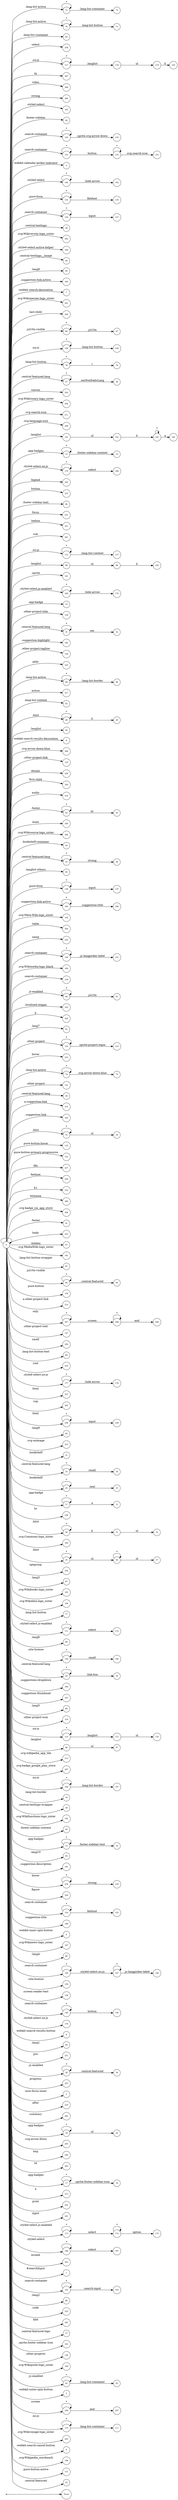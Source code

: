 digraph NFA {
  rankdir=LR;
  node [shape=circle, fontsize=10];
  __start [shape=point, label=""];
  __start -> None;
  72 [label="72"];
  70 [label="70"];
  82 [label="82"];
  258 [label="258"];
  117 [label="117"];
  267 [label="267"];
  268 [label="268"];
  97 [label="97"];
  260 [label="260"];
  32 [label="32"];
  163 [label="163"];
  44 [label="44"];
  144 [label="144"];
  151 [label="151"];
  3 [label="3"];
  164 [label="164"];
  134 [label="134"];
  54 [label="54"];
  148 [label="148"];
  172 [label="172"];
  150 [label="150"];
  156 [label="156"];
  38 [label="38"];
  202 [label="202"];
  257 [label="257"];
  168 [label="168"];
  40 [label="40"];
  92 [label="92"];
  111 [label="111"];
  184 [label="184"];
  7 [label="7"];
  201 [label="201"];
  244 [label="244"];
  66 [label="66"];
  108 [label="108"];
  78 [label="78"];
  28 [label="28"];
  104 [label="104"];
  27 [label="27"];
  224 [label="224"];
  204 [label="204"];
  211 [label="211"];
  209 [label="209"];
  101 [label="101"];
  63 [label="63"];
  13 [label="13"];
  179 [label="179"];
  57 [label="57"];
  245 [label="245"];
  223 [label="223"];
  145 [label="145"];
  46 [label="46"];
  231 [label="231"];
  221 [label="221"];
  261 [label="261"];
  34 [label="34"];
  112 [label="112"];
  98 [label="98"];
  161 [label="161"];
  169 [label="169"];
  10 [label="10"];
  128 [label="128"];
  31 [label="31"];
  65 [label="65"];
  75 [label="75"];
  182 [label="182"];
  126 [label="126"];
  216 [label="216"];
  14 [label="14"];
  68 [label="68"];
  52 [label="52"];
  217 [label="217"];
  83 [label="83"];
  48 [label="48"];
  94 [label="94"];
  9 [label="9"];
  206 [label="206"];
  115 [label="115"];
  71 [label="71"];
  125 [label="125"];
  226 [label="226"];
  230 [label="230"];
  219 [label="219"];
  42 [label="42"];
  246 [label="246"];
  235 [label="235"];
  200 [label="200"];
  23 [label="23"];
  24 [label="24"];
  35 [label="35"];
  95 [label="95"];
  136 [label="136"];
  185 [label="185"];
  192 [label="192"];
  264 [label="264"];
  255 [label="255"];
  174 [label="174"];
  140 [label="140"];
  196 [label="196"];
  139 [label="139"];
  60 [label="60"];
  12 [label="12"];
  43 [label="43"];
  120 [label="120"];
  105 [label="105"];
  220 [label="220"];
  91 [label="91"];
  122 [label="122"];
  233 [label="233"];
  74 [label="74"];
  121 [label="121"];
  153 [label="153"];
  26 [label="26"];
  155 [label="155"];
  215 [label="215"];
  152 [label="152"];
  183 [label="183"];
  53 [label="53"];
  59 [label="59"];
  132 [label="132"];
  133 [label="133"];
  227 [label="227"];
  228 [label="228"];
  232 [label="232"];
  137 [label="137"];
  266 [label="266"];
  208 [label="208"];
  41 [label="41"];
  222 [label="222"];
  47 [label="47"];
  118 [label="118"];
  191 [label="191"];
  81 [label="81"];
  100 [label="100"];
  64 [label="64"];
  130 [label="130"];
  214 [label="214"];
  175 [label="175"];
  67 [label="67"];
  103 [label="103"];
  20 [label="20"];
  247 [label="247"];
  73 [label="73"];
  127 [label="127"];
  135 [label="135"];
  259 [label="259"];
  80 [label="80"];
  254 [label="254"];
  177 [label="177"];
  237 [label="237"];
  263 [label="263"];
  238 [label="238"];
  93 [label="93"];
  210 [label="210"];
  36 [label="36"];
  21 [label="21"];
  178 [label="178"];
  33 [label="33"];
  22 [label="22"];
  123 [label="123"];
  11 [label="11"];
  236 [label="236"];
  50 [label="50"];
  190 [label="190"];
  55 [label="55"];
  113 [label="113"];
  250 [label="250"];
  87 [label="87"];
  143 [label="143"];
  193 [label="193"];
  194 [label="194"];
  77 [label="77"];
  171 [label="171"];
  248 [label="248"];
  90 [label="90"];
  159 [label="159"];
  29 [label="29"];
  189 [label="189"];
  187 [label="187"];
  89 [label="89"];
  124 [label="124"];
  114 [label="114"];
  96 [label="96"];
  165 [label="165"];
  186 [label="186"];
  212 [label="212"];
  207 [label="207"];
  106 [label="106"];
  76 [label="76"];
  167 [label="167"];
  39 [label="39"];
  195 [label="195"];
  45 [label="45"];
  15 [label="15"];
  239 [label="239"];
  16 [label="16"];
  85 [label="85"];
  181 [label="181"];
  234 [label="234"];
  56 [label="56"];
  229 [label="229"];
  154 [label="154"];
  188 [label="188"];
  4 [label="4"];
  197 [label="197"];
  61 [label="61"];
  88 [label="88"];
  146 [label="146"];
  158 [label="158"];
  138 [label="138"];
  149 [label="149"];
  160 [label="160"];
  69 [label="69"];
  99 [label="99"];
  176 [label="176"];
  8 [label="8"];
  84 [label="84"];
  0 [label="0"];
  79 [label="79"];
  251 [label="251"];
  58 [label="58"];
  253 [label="253"];
  2 [label="2"];
  218 [label="218"];
  262 [label="262"];
  19 [label="19"];
  147 [label="147"];
  205 [label="205"];
  240 [label="240"];
  265 [label="265"];
  17 [label="17"];
  51 [label="51"];
  213 [label="213"];
  252 [label="252"];
  241 [label="241"];
  173 [label="173"];
  102 [label="102"];
  166 [label="166"];
  170 [label="170"];
  242 [label="242"];
  1 [label="1"];
  142 [label="142"];
  86 [label="86"];
  180 [label="180"];
  225 [label="225"];
  249 [label="249"];
  243 [label="243"];
  107 [label="107"];
  37 [label="37"];
  162 [label="162"];
  129 [label="129"];
  199 [label="199"];
  157 [label="157"];
  62 [label="62"];
  5 [label="5"];
  30 [label="30"];
  141 [label="141"];
  116 [label="116"];
  49 [label="49"];
  256 [label="256"];
  18 [label="18"];
  110 [label="110"];
  119 [label="119"];
  203 [label="203"];
  6 [label="6"];
  198 [label="198"];
  131 [label="131"];
  25 [label="25"];
  109 [label="109"];
  { node [shape=doublecircle]; 1 2 3 4 5 6 7 8 9 10 12 14 16 18 20 21 23 24 25 26 28 30 32 34 36 37 38 39 40 41 43 44 45 46 47 49 52 54 57 59 61 63 65 67 69 71 73 75 76 77 79 80 81 82 83 84 85 86 87 88 89 90 91 92 93 94 95 97 100 104 105 107 109 111 113 116 120 121 123 124 125 126 127 128 129 130 131 132 133 135 137 138 139 141 143 145 148 150 153 155 157 158 160 161 162 163 165 167 168 170 172 175 176 178 180 181 182 183 184 186 187 188 189 190 191 192 193 194 195 196 197 198 199 200 201 202 203 204 205 206 207 208 209 210 211 212 213 214 215 216 217 218 219 220 221 222 223 224 225 226 227 228 229 230 231 232 233 235 236 237 239 240 241 242 243 244 245 246 249 250 251 252 253 254 255 257 258 259 260 261 262 263 264 265 266 267 268 }
  0 -> 0 [label="*"];
  0 -> 1 [label="#searchInput"];
  0 -> 2 [label="-moz-focus-inner"];
  0 -> 3 [label="-webkit-calendar-picker-indicator"];
  0 -> 4 [label="-webkit-inner-spin-button"];
  0 -> 5 [label="-webkit-outer-spin-button"];
  0 -> 6 [label="-webkit-search-cancel-button"];
  0 -> 7 [label="-webkit-search-decoration"];
  0 -> 8 [label="-webkit-search-results-button"];
  0 -> 9 [label="-webkit-search-results-decoration"];
  0 -> 10 [label=".app-badge"];
  0 -> 11 [label=".app-badge"];
  11 -> 11 [label="*"];
  11 -> 12 [label="a"];
  0 -> 13 [label=".app-badges"];
  13 -> 13 [label="*"];
  13 -> 14 [label=".footer-sidebar-content"];
  0 -> 15 [label=".app-badges"];
  15 -> 15 [label="*"];
  15 -> 16 [label=".footer-sidebar-text"];
  0 -> 17 [label=".app-badges"];
  17 -> 17 [label="*"];
  17 -> 18 [label=".sprite.footer-sidebar-icon"];
  0 -> 19 [label=".app-badges"];
  19 -> 19 [label="*"];
  19 -> 20 [label="ul"];
  0 -> 21 [label=".bookshelf"];
  0 -> 22 [label=".bookshelf"];
  22 -> 22 [label="*"];
  22 -> 23 [label=".text"];
  0 -> 24 [label=".bookshelf-container"];
  0 -> 25 [label=".central-featured"];
  0 -> 26 [label=".central-featured-lang"];
  0 -> 27 [label=".central-featured-lang"];
  27 -> 27 [label="*"];
  27 -> 28 [label=".emNonItalicLang"];
  0 -> 29 [label=".central-featured-lang"];
  29 -> 29 [label="*"];
  29 -> 30 [label=".link-box"];
  0 -> 31 [label=".central-featured-lang"];
  31 -> 31 [label="*"];
  31 -> 32 [label="em"];
  0 -> 33 [label=".central-featured-lang"];
  33 -> 33 [label="*"];
  33 -> 34 [label="small"];
  0 -> 35 [label=".central-featured-lang"];
  35 -> 35 [label="*"];
  35 -> 36 [label="strong"];
  0 -> 37 [label=".central-featured-logo"];
  0 -> 38 [label=".central-textlogo"];
  0 -> 39 [label=".central-textlogo-wrapper"];
  0 -> 40 [label=".central-textlogo__image"];
  0 -> 41 [label=".footer"];
  0 -> 42 [label=".footer"];
  42 -> 42 [label="*"];
  42 -> 43 [label="hr"];
  0 -> 44 [label=".footer-sidebar"];
  0 -> 45 [label=".footer-sidebar-content"];
  0 -> 46 [label=".footer-sidebar-text"];
  0 -> 47 [label=".hidden"];
  0 -> 48 [label=".hlist"];
  48 -> 48 [label="*"];
  48 -> 49 [label="li"];
  0 -> 50 [label=".hlist"];
  50 -> 50 [label="*"];
  50 -> 51 [label="li"];
  51 -> 52 [label="ul"];
  0 -> 53 [label=".hlist"];
  53 -> 53 [label="*"];
  53 -> 54 [label="ul"];
  0 -> 55 [label=".hlist"];
  55 -> 55 [label="*"];
  55 -> 56 [label="ul"];
  56 -> 56 [label="*"];
  56 -> 57 [label="ul"];
  0 -> 58 [label=".js-enabled"];
  58 -> 58 [label="*"];
  58 -> 59 [label=".central-featured"];
  0 -> 60 [label=".js-enabled"];
  60 -> 60 [label="*"];
  60 -> 61 [label=".jsl10n"];
  0 -> 62 [label=".js-enabled"];
  62 -> 62 [label="*"];
  62 -> 63 [label=".lang-list-container"];
  0 -> 64 [label=".jsl10n-visible"];
  64 -> 64 [label="*"];
  64 -> 65 [label=".central-featured"];
  0 -> 66 [label=".jsl10n-visible"];
  66 -> 66 [label="*"];
  66 -> 67 [label=".jsl10n"];
  0 -> 68 [label=".lang-list-active"];
  68 -> 68 [label="*"];
  68 -> 69 [label=".lang-list-border"];
  0 -> 70 [label=".lang-list-active"];
  70 -> 70 [label="*"];
  70 -> 71 [label=".lang-list-button"];
  0 -> 72 [label=".lang-list-active"];
  72 -> 72 [label="*"];
  72 -> 73 [label=".lang-list-container"];
  0 -> 74 [label=".lang-list-active"];
  74 -> 74 [label="*"];
  74 -> 75 [label=".svg-arrow-down-blue"];
  0 -> 76 [label=".lang-list-border"];
  0 -> 77 [label=".lang-list-button"];
  0 -> 78 [label=".lang-list-button"];
  78 -> 78 [label="*"];
  78 -> 79 [label="i"];
  0 -> 80 [label=".lang-list-button-text"];
  0 -> 81 [label=".lang-list-button-wrapper"];
  0 -> 82 [label=".lang-list-container"];
  0 -> 83 [label=".lang-list-content"];
  0 -> 84 [label=".lang1"];
  0 -> 85 [label=".lang10"];
  0 -> 86 [label=".lang2"];
  0 -> 87 [label=".lang3"];
  0 -> 88 [label=".lang4"];
  0 -> 89 [label=".lang5"];
  0 -> 90 [label=".lang6"];
  0 -> 91 [label=".lang7"];
  0 -> 92 [label=".lang8"];
  0 -> 93 [label=".lang9"];
  0 -> 94 [label=".langlist"];
  0 -> 95 [label=".langlist-others"];
  0 -> 96 [label=".langlist"];
  96 -> 97 [label="ul"];
  0 -> 98 [label=".langlist"];
  98 -> 99 [label="ul"];
  99 -> 100 [label="li"];
  0 -> 101 [label=".langlist"];
  101 -> 102 [label="ul"];
  102 -> 103 [label="li"];
  103 -> 103 [label="*"];
  103 -> 104 [label="a"];
  0 -> 105 [label=".localized-slogan"];
  0 -> 106 [label=".no-js"];
  106 -> 106 [label="*"];
  106 -> 107 [label=".lang-list-border"];
  0 -> 108 [label=".no-js"];
  108 -> 108 [label="*"];
  108 -> 109 [label=".lang-list-button"];
  0 -> 110 [label=".no-js"];
  110 -> 110 [label="*"];
  110 -> 111 [label=".lang-list-container"];
  0 -> 112 [label=".no-js"];
  112 -> 112 [label="*"];
  112 -> 113 [label=".lang-list-content"];
  0 -> 114 [label=".no-js"];
  114 -> 114 [label="*"];
  114 -> 115 [label=".langlist"];
  115 -> 116 [label="ul"];
  0 -> 117 [label=".no-js"];
  117 -> 117 [label="*"];
  117 -> 118 [label=".langlist"];
  118 -> 119 [label="ul"];
  119 -> 120 [label="li"];
  0 -> 121 [label=".other-project"];
  0 -> 122 [label=".other-project"];
  122 -> 122 [label="*"];
  122 -> 123 [label=".sprite-project-logos"];
  0 -> 124 [label=".other-project-icon"];
  0 -> 125 [label=".other-project-link"];
  0 -> 126 [label=".other-project-tagline"];
  0 -> 127 [label=".other-project-text"];
  0 -> 128 [label=".other-project-title"];
  0 -> 129 [label=".other-projects"];
  0 -> 130 [label=".pure-button"];
  0 -> 131 [label=".pure-button-active"];
  0 -> 132 [label=".pure-button-hover"];
  0 -> 133 [label=".pure-button-primary-progressive"];
  0 -> 134 [label=".pure-form"];
  134 -> 134 [label="*"];
  134 -> 135 [label="fieldset"];
  0 -> 136 [label=".pure-form"];
  136 -> 136 [label="*"];
  136 -> 137 [label="input"];
  0 -> 138 [label=".screen-reader-text"];
  0 -> 139 [label=".search-container"];
  0 -> 140 [label=".search-container"];
  140 -> 140 [label="*"];
  140 -> 141 [label=".js-langpicker-label"];
  0 -> 142 [label=".search-container"];
  142 -> 142 [label="*"];
  142 -> 143 [label=".search-input"];
  0 -> 144 [label=".search-container"];
  144 -> 144 [label="*"];
  144 -> 145 [label=".sprite.svg-arrow-down"];
  0 -> 146 [label=".search-container"];
  146 -> 146 [label="*"];
  146 -> 147 [label=".styled-select.no-js"];
  147 -> 147 [label="*"];
  147 -> 148 [label=".js-langpicker-label"];
  0 -> 149 [label=".search-container"];
  149 -> 149 [label="*"];
  149 -> 150 [label="button"];
  0 -> 151 [label=".search-container"];
  151 -> 151 [label="*"];
  151 -> 152 [label="button"];
  152 -> 152 [label="*"];
  152 -> 153 [label=".svg-search-icon"];
  0 -> 154 [label=".search-container"];
  154 -> 154 [label="*"];
  154 -> 155 [label="fieldset"];
  0 -> 156 [label=".search-container"];
  156 -> 156 [label="*"];
  156 -> 157 [label="input"];
  0 -> 158 [label=".site-license"];
  0 -> 159 [label=".site-license"];
  159 -> 159 [label="*"];
  159 -> 160 [label="small"];
  0 -> 161 [label=".sprite"];
  0 -> 162 [label=".sprite.footer-sidebar-icon"];
  0 -> 163 [label=".styled-select"];
  0 -> 164 [label=".styled-select"];
  164 -> 164 [label="*"];
  164 -> 165 [label=".hide-arrow"];
  0 -> 166 [label=".styled-select"];
  166 -> 166 [label="*"];
  166 -> 167 [label="select"];
  0 -> 168 [label=".styled-select-active-helper"];
  0 -> 169 [label=".styled-select.js-enabled"];
  169 -> 169 [label="*"];
  169 -> 170 [label=".hide-arrow"];
  0 -> 171 [label=".styled-select.js-enabled"];
  171 -> 171 [label="*"];
  171 -> 172 [label="select"];
  0 -> 173 [label=".styled-select.js-enabled"];
  173 -> 173 [label="*"];
  173 -> 174 [label="select"];
  174 -> 174 [label="*"];
  174 -> 175 [label="option"];
  0 -> 176 [label=".styled-select.no-js"];
  0 -> 177 [label=".styled-select.no-js"];
  177 -> 177 [label="*"];
  177 -> 178 [label=".hide-arrow"];
  0 -> 179 [label=".styled-select.no-js"];
  179 -> 179 [label="*"];
  179 -> 180 [label="select"];
  0 -> 181 [label=".suggestion-description"];
  0 -> 182 [label=".suggestion-highlight"];
  0 -> 183 [label=".suggestion-link"];
  0 -> 184 [label=".suggestion-link.active"];
  0 -> 185 [label=".suggestion-link.active"];
  185 -> 185 [label="*"];
  185 -> 186 [label=".suggestion-title"];
  0 -> 187 [label=".suggestion-thumbnail"];
  0 -> 188 [label=".suggestion-title"];
  0 -> 189 [label=".suggestions-dropdown"];
  0 -> 190 [label=".svg-Commons-logo_sister"];
  0 -> 191 [label=".svg-MediaWiki-logo_sister"];
  0 -> 192 [label=".svg-Meta-Wiki-logo_sister"];
  0 -> 193 [label=".svg-Wikibooks-logo_sister"];
  0 -> 194 [label=".svg-Wikidata-logo_sister"];
  0 -> 195 [label=".svg-Wikifunctions-logo_sister"];
  0 -> 196 [label=".svg-Wikimedia-logo_black"];
  0 -> 197 [label=".svg-Wikinews-logo_sister"];
  0 -> 198 [label=".svg-Wikipedia_wordmark"];
  0 -> 199 [label=".svg-Wikiquote-logo_sister"];
  0 -> 200 [label=".svg-Wikisource-logo_sister"];
  0 -> 201 [label=".svg-Wikispecies-logo_sister"];
  0 -> 202 [label=".svg-Wikiversity-logo_sister"];
  0 -> 203 [label=".svg-Wikivoyage-logo_sister"];
  0 -> 204 [label=".svg-Wiktionary-logo_sister"];
  0 -> 205 [label=".svg-arrow-down"];
  0 -> 206 [label=".svg-arrow-down-blue"];
  0 -> 207 [label=".svg-badge_google_play_store"];
  0 -> 208 [label=".svg-badge_ios_app_store"];
  0 -> 209 [label=".svg-language-icon"];
  0 -> 210 [label=".svg-noimage"];
  0 -> 211 [label=".svg-search-icon"];
  0 -> 212 [label=".svg-wikipedia_app_tile"];
  0 -> 213 [label="a"];
  0 -> 214 [label="a.other-project-link"];
  0 -> 215 [label="a.suggestion-link"];
  0 -> 216 [label="abbr"];
  0 -> 217 [label="active"];
  0 -> 218 [label="after"];
  0 -> 219 [label="audio"];
  0 -> 220 [label="b"];
  0 -> 221 [label="before"];
  0 -> 222 [label="body"];
  0 -> 223 [label="button"];
  0 -> 224 [label="canvas"];
  0 -> 225 [label="code"];
  0 -> 226 [label="details"];
  0 -> 227 [label="dfn"];
  0 -> 228 [label="fieldset"];
  0 -> 229 [label="figure"];
  0 -> 230 [label="first-child"];
  0 -> 231 [label="focus"];
  0 -> 232 [label="h1"];
  0 -> 233 [label="hover"];
  0 -> 234 [label="hover"];
  234 -> 234 [label="*"];
  234 -> 235 [label="strong"];
  0 -> 236 [label="hr"];
  0 -> 237 [label="html"];
  0 -> 238 [label="html"];
  238 -> 238 [label="*"];
  238 -> 239 [label="input"];
  0 -> 240 [label="img"];
  0 -> 241 [label="input"];
  0 -> 242 [label="invalid"];
  0 -> 243 [label="kbd"];
  0 -> 244 [label="last-child"];
  0 -> 245 [label="legend"];
  0 -> 246 [label="main"];
  0 -> 247 [label="only"];
  247 -> 247 [label="*"];
  247 -> 248 [label="screen"];
  248 -> 248 [label="*"];
  248 -> 249 [label="and"];
  0 -> 250 [label="optgroup"];
  0 -> 251 [label="pre"];
  0 -> 252 [label="print"];
  0 -> 253 [label="progress"];
  0 -> 254 [label="root"];
  0 -> 255 [label="samp"];
  0 -> 256 [label="screen"];
  256 -> 256 [label="*"];
  256 -> 257 [label="and"];
  0 -> 258 [label="select"];
  0 -> 259 [label="small"];
  0 -> 260 [label="strong"];
  0 -> 261 [label="sub"];
  0 -> 262 [label="summary"];
  0 -> 263 [label="sup"];
  0 -> 264 [label="table"];
  0 -> 265 [label="td"];
  0 -> 266 [label="textarea"];
  0 -> 267 [label="th"];
  0 -> 268 [label="video"];
}
